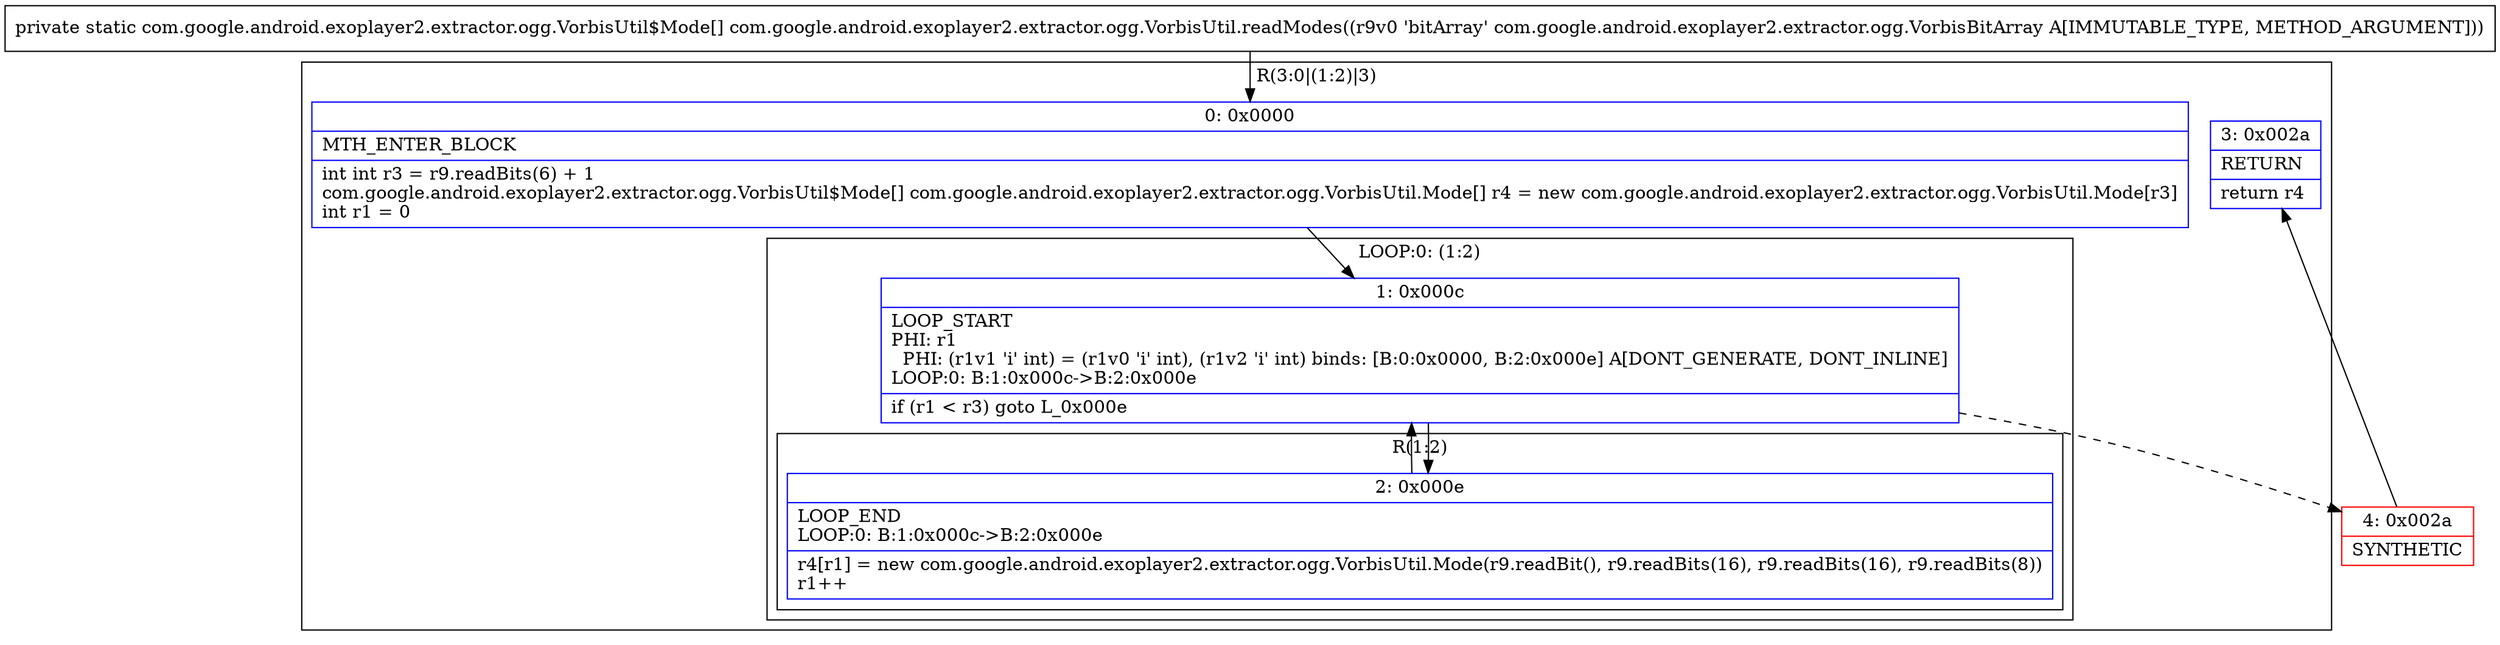 digraph "CFG forcom.google.android.exoplayer2.extractor.ogg.VorbisUtil.readModes(Lcom\/google\/android\/exoplayer2\/extractor\/ogg\/VorbisBitArray;)[Lcom\/google\/android\/exoplayer2\/extractor\/ogg\/VorbisUtil$Mode;" {
subgraph cluster_Region_1169747354 {
label = "R(3:0|(1:2)|3)";
node [shape=record,color=blue];
Node_0 [shape=record,label="{0\:\ 0x0000|MTH_ENTER_BLOCK\l|int int r3 = r9.readBits(6) + 1\lcom.google.android.exoplayer2.extractor.ogg.VorbisUtil$Mode[] com.google.android.exoplayer2.extractor.ogg.VorbisUtil.Mode[] r4 = new com.google.android.exoplayer2.extractor.ogg.VorbisUtil.Mode[r3]\lint r1 = 0\l}"];
subgraph cluster_LoopRegion_601977533 {
label = "LOOP:0: (1:2)";
node [shape=record,color=blue];
Node_1 [shape=record,label="{1\:\ 0x000c|LOOP_START\lPHI: r1 \l  PHI: (r1v1 'i' int) = (r1v0 'i' int), (r1v2 'i' int) binds: [B:0:0x0000, B:2:0x000e] A[DONT_GENERATE, DONT_INLINE]\lLOOP:0: B:1:0x000c\-\>B:2:0x000e\l|if (r1 \< r3) goto L_0x000e\l}"];
subgraph cluster_Region_338251887 {
label = "R(1:2)";
node [shape=record,color=blue];
Node_2 [shape=record,label="{2\:\ 0x000e|LOOP_END\lLOOP:0: B:1:0x000c\-\>B:2:0x000e\l|r4[r1] = new com.google.android.exoplayer2.extractor.ogg.VorbisUtil.Mode(r9.readBit(), r9.readBits(16), r9.readBits(16), r9.readBits(8))\lr1++\l}"];
}
}
Node_3 [shape=record,label="{3\:\ 0x002a|RETURN\l|return r4\l}"];
}
Node_4 [shape=record,color=red,label="{4\:\ 0x002a|SYNTHETIC\l}"];
MethodNode[shape=record,label="{private static com.google.android.exoplayer2.extractor.ogg.VorbisUtil$Mode[] com.google.android.exoplayer2.extractor.ogg.VorbisUtil.readModes((r9v0 'bitArray' com.google.android.exoplayer2.extractor.ogg.VorbisBitArray A[IMMUTABLE_TYPE, METHOD_ARGUMENT])) }"];
MethodNode -> Node_0;
Node_0 -> Node_1;
Node_1 -> Node_2;
Node_1 -> Node_4[style=dashed];
Node_2 -> Node_1;
Node_4 -> Node_3;
}

